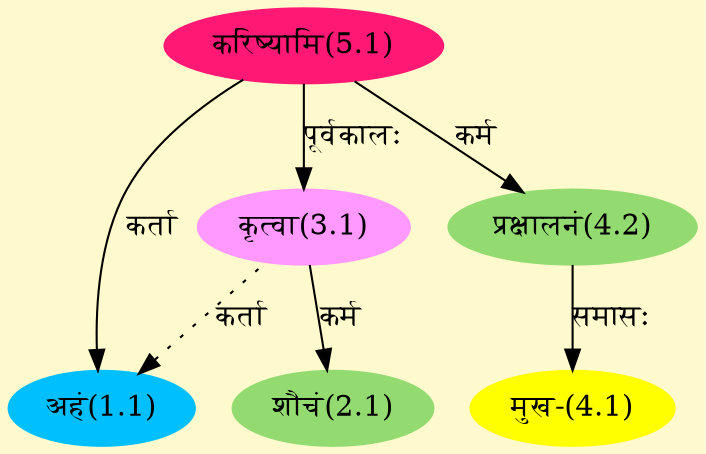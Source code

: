 digraph G{
rankdir=BT;
 compound=true;
 bgcolor="lemonchiffon1";
Node1_1 [style=filled, color="#00BFFF" label = "अहं(1.1)"]
Node5_1 [style=filled, color="#FF1975" label = "करिष्यामि(5.1)"]
Node3_1 [style=filled, color="#FF99FF" label = "कृत्वा(3.1)"]
Node2_1 [style=filled, color="#93DB70" label = "शौचं(2.1)"]
Node4_1 [style=filled, color="#FFFF00" label = "मुख-(4.1)"]
Node4_2 [style=filled, color="#93DB70" label = "प्रक्षालनं(4.2)"]
/* Start of Relations section */

Node1_1 -> Node5_1 [  label="कर्ता"  dir="back" ]
Node1_1 -> Node3_1 [ style=dotted label="कर्ता"  dir="back" ]
Node2_1 -> Node3_1 [  label="कर्म"  dir="back" ]
Node3_1 -> Node5_1 [  label="पूर्वकालः"  dir="back" ]
Node4_1 -> Node4_2 [  label="समासः"  dir="back" ]
Node4_2 -> Node5_1 [  label="कर्म"  dir="back" ]
}
